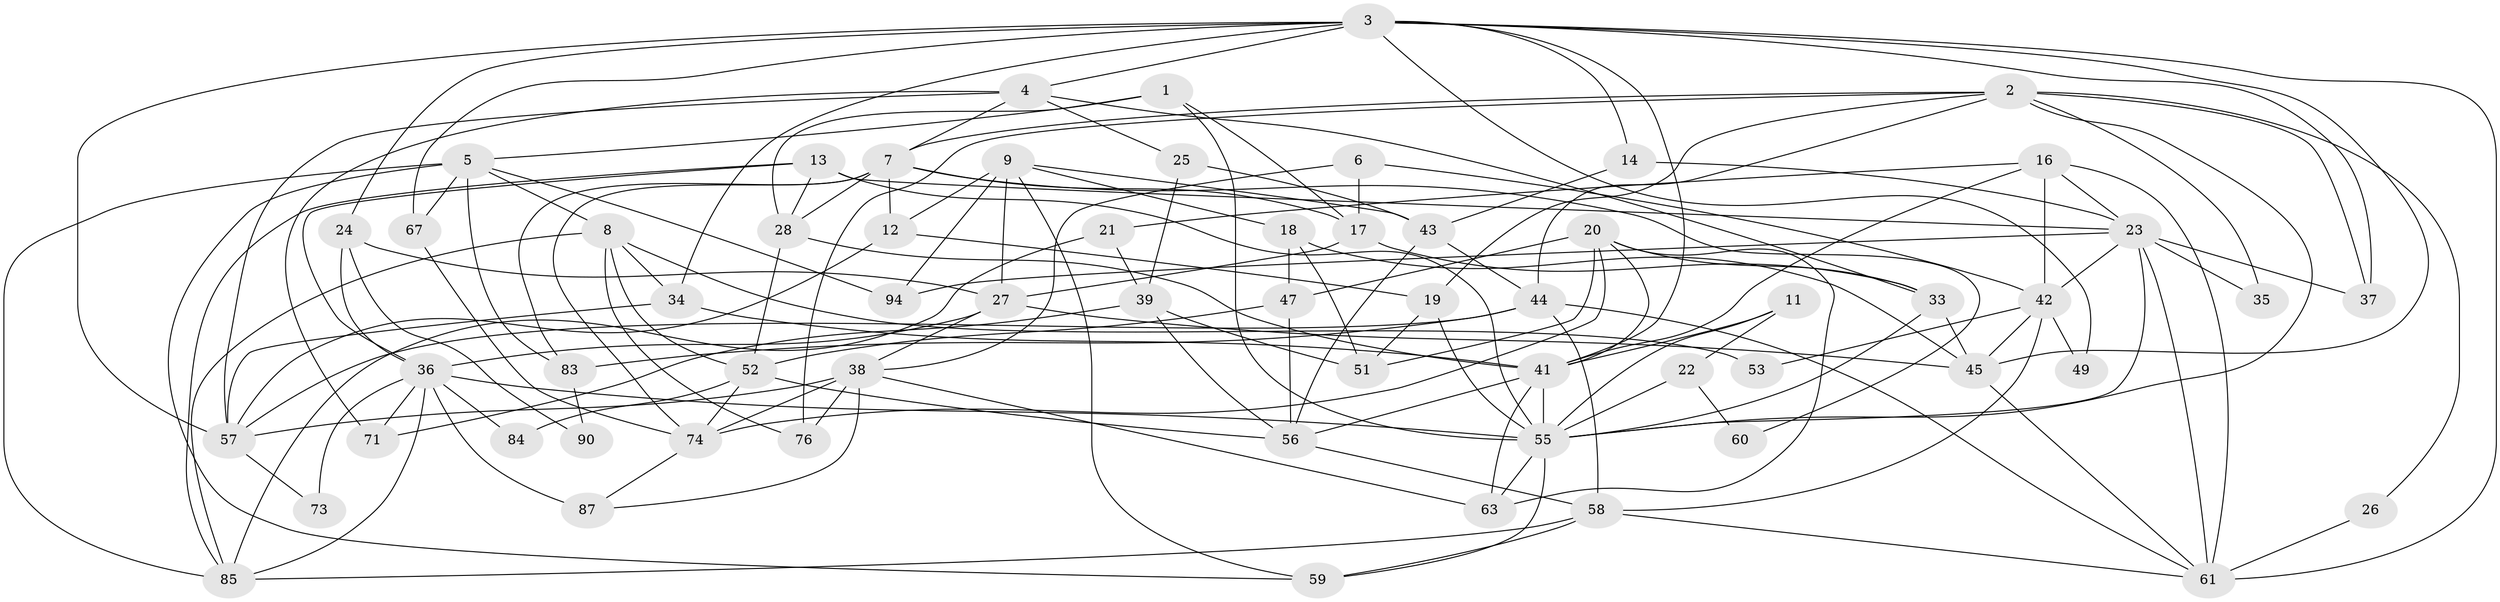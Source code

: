 // Generated by graph-tools (version 1.1) at 2025/52/02/27/25 19:52:03]
// undirected, 62 vertices, 152 edges
graph export_dot {
graph [start="1"]
  node [color=gray90,style=filled];
  1;
  2 [super="+29"];
  3 [super="+93"];
  4 [super="+54"];
  5 [super="+95"];
  6;
  7 [super="+40"];
  8 [super="+10"];
  9 [super="+82"];
  11;
  12 [super="+15"];
  13 [super="+31"];
  14;
  16 [super="+77"];
  17 [super="+92"];
  18;
  19;
  20 [super="+30"];
  21;
  22;
  23 [super="+32"];
  24 [super="+46"];
  25;
  26;
  27 [super="+50"];
  28 [super="+72"];
  33 [super="+89"];
  34;
  35;
  36 [super="+48"];
  37;
  38 [super="+69"];
  39;
  41 [super="+66"];
  42 [super="+79"];
  43 [super="+88"];
  44;
  45 [super="+86"];
  47;
  49;
  51 [super="+70"];
  52 [super="+80"];
  53;
  55 [super="+65"];
  56 [super="+64"];
  57 [super="+75"];
  58 [super="+68"];
  59 [super="+62"];
  60;
  61 [super="+81"];
  63 [super="+78"];
  67;
  71;
  73;
  74 [super="+96"];
  76;
  83;
  84;
  85 [super="+91"];
  87;
  90;
  94;
  1 -- 28;
  1 -- 5;
  1 -- 55;
  1 -- 17;
  2 -- 44;
  2 -- 7;
  2 -- 26;
  2 -- 35;
  2 -- 37;
  2 -- 19;
  2 -- 76;
  2 -- 55;
  3 -- 37;
  3 -- 24 [weight=2];
  3 -- 34;
  3 -- 67;
  3 -- 14;
  3 -- 49;
  3 -- 61;
  3 -- 57;
  3 -- 45;
  3 -- 41;
  3 -- 4;
  4 -- 7;
  4 -- 25;
  4 -- 71;
  4 -- 33;
  4 -- 57;
  5 -- 8;
  5 -- 67;
  5 -- 83;
  5 -- 59;
  5 -- 94;
  5 -- 85;
  6 -- 38;
  6 -- 42;
  6 -- 17;
  7 -- 83;
  7 -- 28;
  7 -- 60;
  7 -- 12;
  7 -- 74;
  7 -- 17;
  8 -- 53;
  8 -- 76;
  8 -- 34;
  8 -- 85;
  8 -- 52;
  9 -- 94;
  9 -- 27;
  9 -- 18;
  9 -- 43;
  9 -- 12;
  9 -- 59;
  11 -- 55;
  11 -- 22;
  11 -- 41;
  12 -- 57;
  12 -- 19;
  13 -- 23;
  13 -- 36;
  13 -- 85;
  13 -- 28;
  13 -- 55;
  14 -- 43;
  14 -- 23;
  16 -- 21;
  16 -- 23;
  16 -- 41;
  16 -- 42;
  16 -- 61;
  17 -- 27;
  17 -- 33 [weight=2];
  18 -- 47;
  18 -- 51;
  18 -- 45;
  19 -- 55;
  19 -- 51;
  20 -- 41;
  20 -- 47;
  20 -- 74;
  20 -- 63;
  20 -- 33;
  20 -- 51;
  21 -- 39;
  21 -- 85;
  22 -- 55;
  22 -- 60;
  23 -- 94;
  23 -- 35;
  23 -- 37;
  23 -- 55;
  23 -- 61 [weight=2];
  23 -- 42;
  24 -- 36;
  24 -- 90;
  24 -- 27;
  25 -- 39;
  25 -- 43;
  26 -- 61;
  27 -- 45;
  27 -- 36;
  27 -- 38;
  28 -- 41;
  28 -- 52;
  33 -- 45;
  33 -- 55;
  34 -- 57;
  34 -- 41;
  36 -- 73;
  36 -- 87 [weight=2];
  36 -- 85 [weight=2];
  36 -- 84;
  36 -- 71;
  36 -- 55;
  38 -- 76;
  38 -- 87;
  38 -- 57;
  38 -- 63;
  38 -- 74;
  39 -- 56;
  39 -- 51;
  39 -- 71;
  41 -- 55 [weight=2];
  41 -- 63;
  41 -- 56;
  42 -- 49;
  42 -- 53;
  42 -- 45;
  42 -- 58;
  43 -- 56;
  43 -- 44;
  44 -- 58;
  44 -- 83;
  44 -- 61;
  44 -- 57;
  45 -- 61;
  47 -- 56;
  47 -- 52;
  52 -- 56;
  52 -- 84;
  52 -- 74;
  55 -- 63;
  55 -- 59;
  56 -- 58;
  57 -- 73;
  58 -- 85;
  58 -- 59;
  58 -- 61;
  67 -- 74;
  74 -- 87;
  83 -- 90;
}
